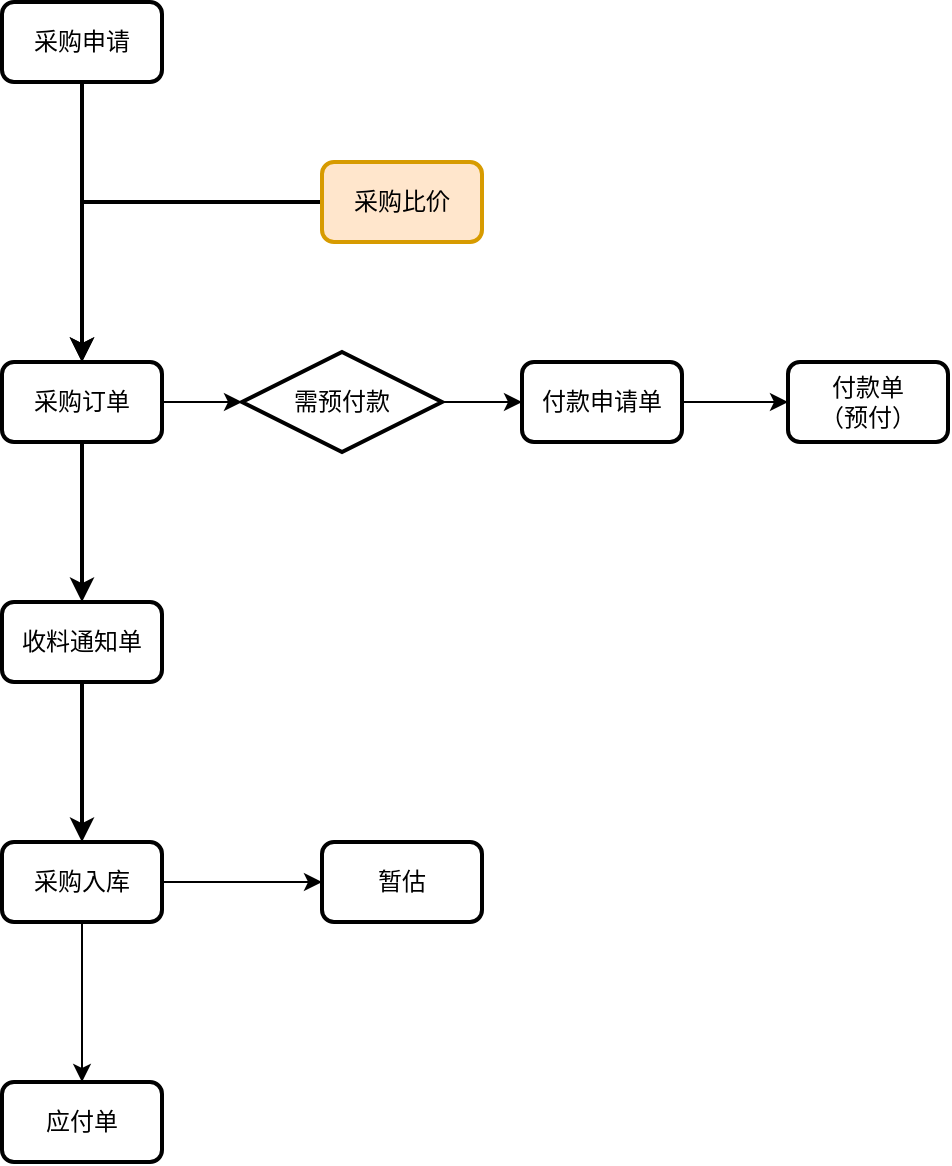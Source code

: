 <mxfile version="11.0.8" type="github"><diagram id="9SU7SMe0II45xcZdjwld" name="采购流程"><mxGraphModel dx="942" dy="568" grid="1" gridSize="10" guides="1" tooltips="1" connect="1" arrows="1" fold="1" page="1" pageScale="1" pageWidth="827" pageHeight="1169" math="0" shadow="0"><root><mxCell id="BnN1mJJpQ30uRBeghjIK-0"/><mxCell id="BnN1mJJpQ30uRBeghjIK-1" parent="BnN1mJJpQ30uRBeghjIK-0"/><mxCell id="BnN1mJJpQ30uRBeghjIK-2" value="" style="edgeStyle=orthogonalEdgeStyle;rounded=0;orthogonalLoop=1;jettySize=auto;html=1;entryX=0.5;entryY=0;entryDx=0;entryDy=0;strokeWidth=2;" parent="BnN1mJJpQ30uRBeghjIK-1" source="BnN1mJJpQ30uRBeghjIK-3" target="BnN1mJJpQ30uRBeghjIK-8" edge="1"><mxGeometry relative="1" as="geometry"/></mxCell><mxCell id="BnN1mJJpQ30uRBeghjIK-3" value="采购申请" style="rounded=1;whiteSpace=wrap;html=1;strokeWidth=2;" parent="BnN1mJJpQ30uRBeghjIK-1" vertex="1"><mxGeometry x="80" y="50" width="80" height="40" as="geometry"/></mxCell><mxCell id="BnN1mJJpQ30uRBeghjIK-4" value="" style="edgeStyle=orthogonalEdgeStyle;rounded=0;orthogonalLoop=1;jettySize=auto;html=1;entryX=0.5;entryY=0;entryDx=0;entryDy=0;strokeWidth=2;" parent="BnN1mJJpQ30uRBeghjIK-1" source="BnN1mJJpQ30uRBeghjIK-5" target="BnN1mJJpQ30uRBeghjIK-8" edge="1"><mxGeometry relative="1" as="geometry"><mxPoint x="180" y="220" as="targetPoint"/></mxGeometry></mxCell><mxCell id="BnN1mJJpQ30uRBeghjIK-5" value="采购比价" style="rounded=1;whiteSpace=wrap;html=1;fillColor=#ffe6cc;strokeColor=#d79b00;strokeWidth=2;" parent="BnN1mJJpQ30uRBeghjIK-1" vertex="1"><mxGeometry x="240" y="130" width="80" height="40" as="geometry"/></mxCell><mxCell id="BnN1mJJpQ30uRBeghjIK-6" value="" style="edgeStyle=orthogonalEdgeStyle;rounded=0;orthogonalLoop=1;jettySize=auto;html=1;strokeWidth=2;" parent="BnN1mJJpQ30uRBeghjIK-1" source="BnN1mJJpQ30uRBeghjIK-8" target="BnN1mJJpQ30uRBeghjIK-11" edge="1"><mxGeometry relative="1" as="geometry"/></mxCell><mxCell id="0haTtR9CxxCICoLuwd5T-14" value="" style="edgeStyle=orthogonalEdgeStyle;rounded=0;orthogonalLoop=1;jettySize=auto;html=1;" edge="1" parent="BnN1mJJpQ30uRBeghjIK-1" source="BnN1mJJpQ30uRBeghjIK-8" target="0haTtR9CxxCICoLuwd5T-10"><mxGeometry relative="1" as="geometry"/></mxCell><mxCell id="BnN1mJJpQ30uRBeghjIK-8" value="采购订单" style="rounded=1;whiteSpace=wrap;html=1;strokeWidth=2;" parent="BnN1mJJpQ30uRBeghjIK-1" vertex="1"><mxGeometry x="80" y="230" width="80" height="40" as="geometry"/></mxCell><mxCell id="0haTtR9CxxCICoLuwd5T-7" value="" style="edgeStyle=orthogonalEdgeStyle;rounded=0;orthogonalLoop=1;jettySize=auto;html=1;" edge="1" parent="BnN1mJJpQ30uRBeghjIK-1" source="BnN1mJJpQ30uRBeghjIK-9" target="0haTtR9CxxCICoLuwd5T-6"><mxGeometry relative="1" as="geometry"/></mxCell><mxCell id="BnN1mJJpQ30uRBeghjIK-9" value="付款申请单" style="rounded=1;whiteSpace=wrap;html=1;strokeWidth=2;" parent="BnN1mJJpQ30uRBeghjIK-1" vertex="1"><mxGeometry x="340" y="230" width="80" height="40" as="geometry"/></mxCell><mxCell id="0haTtR9CxxCICoLuwd5T-6" value="付款单&lt;br&gt;（预付）" style="rounded=1;whiteSpace=wrap;html=1;strokeWidth=2;" vertex="1" parent="BnN1mJJpQ30uRBeghjIK-1"><mxGeometry x="473" y="230" width="80" height="40" as="geometry"/></mxCell><mxCell id="BnN1mJJpQ30uRBeghjIK-10" value="" style="edgeStyle=orthogonalEdgeStyle;rounded=0;orthogonalLoop=1;jettySize=auto;html=1;strokeWidth=2;" parent="BnN1mJJpQ30uRBeghjIK-1" source="BnN1mJJpQ30uRBeghjIK-11" target="BnN1mJJpQ30uRBeghjIK-12" edge="1"><mxGeometry relative="1" as="geometry"/></mxCell><mxCell id="BnN1mJJpQ30uRBeghjIK-11" value="收料通知单" style="rounded=1;whiteSpace=wrap;html=1;strokeWidth=2;" parent="BnN1mJJpQ30uRBeghjIK-1" vertex="1"><mxGeometry x="80" y="350" width="80" height="40" as="geometry"/></mxCell><mxCell id="0haTtR9CxxCICoLuwd5T-13" value="" style="edgeStyle=orthogonalEdgeStyle;rounded=0;orthogonalLoop=1;jettySize=auto;html=1;" edge="1" parent="BnN1mJJpQ30uRBeghjIK-1" source="BnN1mJJpQ30uRBeghjIK-12" target="0haTtR9CxxCICoLuwd5T-12"><mxGeometry relative="1" as="geometry"/></mxCell><mxCell id="0haTtR9CxxCICoLuwd5T-19" value="" style="edgeStyle=orthogonalEdgeStyle;rounded=0;orthogonalLoop=1;jettySize=auto;html=1;" edge="1" parent="BnN1mJJpQ30uRBeghjIK-1" source="BnN1mJJpQ30uRBeghjIK-12" target="0haTtR9CxxCICoLuwd5T-18"><mxGeometry relative="1" as="geometry"/></mxCell><mxCell id="BnN1mJJpQ30uRBeghjIK-12" value="采购入库&lt;br&gt;" style="rounded=1;whiteSpace=wrap;html=1;strokeWidth=2;" parent="BnN1mJJpQ30uRBeghjIK-1" vertex="1"><mxGeometry x="80" y="470" width="80" height="40" as="geometry"/></mxCell><mxCell id="0haTtR9CxxCICoLuwd5T-18" value="暂估" style="rounded=1;whiteSpace=wrap;html=1;strokeWidth=2;" vertex="1" parent="BnN1mJJpQ30uRBeghjIK-1"><mxGeometry x="240" y="470" width="80" height="40" as="geometry"/></mxCell><mxCell id="0haTtR9CxxCICoLuwd5T-12" value="应付单" style="rounded=1;whiteSpace=wrap;html=1;strokeWidth=2;" vertex="1" parent="BnN1mJJpQ30uRBeghjIK-1"><mxGeometry x="80" y="590" width="80" height="40" as="geometry"/></mxCell><mxCell id="0haTtR9CxxCICoLuwd5T-15" value="" style="edgeStyle=orthogonalEdgeStyle;rounded=0;orthogonalLoop=1;jettySize=auto;html=1;" edge="1" parent="BnN1mJJpQ30uRBeghjIK-1" source="0haTtR9CxxCICoLuwd5T-10" target="BnN1mJJpQ30uRBeghjIK-9"><mxGeometry relative="1" as="geometry"/></mxCell><mxCell id="0haTtR9CxxCICoLuwd5T-10" value="需预付款" style="rhombus;whiteSpace=wrap;html=1;strokeWidth=2;" vertex="1" parent="BnN1mJJpQ30uRBeghjIK-1"><mxGeometry x="200" y="225" width="100" height="50" as="geometry"/></mxCell></root></mxGraphModel></diagram><diagram id="gsVilw-l15FhlHj9OvpG" name="采购申请单审批"><mxGraphModel dx="840" dy="436" grid="1" gridSize="10" guides="1" tooltips="1" connect="1" arrows="1" fold="1" page="1" pageScale="1" pageWidth="827" pageHeight="1169" math="0" shadow="0"><root><mxCell id="D7wvGLCFZTNOXHljMlzf-0"/><mxCell id="D7wvGLCFZTNOXHljMlzf-1" parent="D7wvGLCFZTNOXHljMlzf-0"/><mxCell id="D7wvGLCFZTNOXHljMlzf-3" value="" style="edgeStyle=orthogonalEdgeStyle;rounded=0;orthogonalLoop=1;jettySize=auto;html=1;entryX=0.5;entryY=0;entryDx=0;entryDy=0;strokeWidth=2;" edge="1" parent="D7wvGLCFZTNOXHljMlzf-1" source="D7wvGLCFZTNOXHljMlzf-4" target="D7wvGLCFZTNOXHljMlzf-9"><mxGeometry relative="1" as="geometry"/></mxCell><mxCell id="D7wvGLCFZTNOXHljMlzf-4" value="采购申请" style="rounded=1;whiteSpace=wrap;html=1;strokeWidth=2;" vertex="1" parent="D7wvGLCFZTNOXHljMlzf-1"><mxGeometry x="150" y="40" width="80" height="40" as="geometry"/></mxCell><mxCell id="D7wvGLCFZTNOXHljMlzf-5" value="" style="edgeStyle=orthogonalEdgeStyle;rounded=0;orthogonalLoop=1;jettySize=auto;html=1;entryX=0.5;entryY=0;entryDx=0;entryDy=0;strokeWidth=2;" edge="1" parent="D7wvGLCFZTNOXHljMlzf-1" source="D7wvGLCFZTNOXHljMlzf-6" target="D7wvGLCFZTNOXHljMlzf-9"><mxGeometry relative="1" as="geometry"><mxPoint x="250" y="210" as="targetPoint"/></mxGeometry></mxCell><mxCell id="D7wvGLCFZTNOXHljMlzf-6" value="采购比价" style="rounded=1;whiteSpace=wrap;html=1;fillColor=#ffe6cc;strokeColor=#d79b00;strokeWidth=2;" vertex="1" parent="D7wvGLCFZTNOXHljMlzf-1"><mxGeometry x="310" y="140" width="80" height="40" as="geometry"/></mxCell><mxCell id="D7wvGLCFZTNOXHljMlzf-7" value="" style="edgeStyle=orthogonalEdgeStyle;rounded=0;orthogonalLoop=1;jettySize=auto;html=1;strokeWidth=2;" edge="1" parent="D7wvGLCFZTNOXHljMlzf-1" source="D7wvGLCFZTNOXHljMlzf-9" target="D7wvGLCFZTNOXHljMlzf-12"><mxGeometry relative="1" as="geometry"/></mxCell><mxCell id="D7wvGLCFZTNOXHljMlzf-8" value="" style="edgeStyle=orthogonalEdgeStyle;rounded=0;orthogonalLoop=1;jettySize=auto;html=1;strokeWidth=2;" edge="1" parent="D7wvGLCFZTNOXHljMlzf-1" source="D7wvGLCFZTNOXHljMlzf-9" target="D7wvGLCFZTNOXHljMlzf-10"><mxGeometry relative="1" as="geometry"/></mxCell><mxCell id="D7wvGLCFZTNOXHljMlzf-9" value="采购订单" style="rounded=1;whiteSpace=wrap;html=1;strokeWidth=2;" vertex="1" parent="D7wvGLCFZTNOXHljMlzf-1"><mxGeometry x="150" y="220" width="80" height="40" as="geometry"/></mxCell><mxCell id="D7wvGLCFZTNOXHljMlzf-10" value="付款申请单" style="rounded=1;whiteSpace=wrap;html=1;strokeWidth=2;" vertex="1" parent="D7wvGLCFZTNOXHljMlzf-1"><mxGeometry x="310" y="220" width="80" height="40" as="geometry"/></mxCell><mxCell id="D7wvGLCFZTNOXHljMlzf-11" value="" style="edgeStyle=orthogonalEdgeStyle;rounded=0;orthogonalLoop=1;jettySize=auto;html=1;strokeWidth=2;" edge="1" parent="D7wvGLCFZTNOXHljMlzf-1" source="D7wvGLCFZTNOXHljMlzf-12" target="D7wvGLCFZTNOXHljMlzf-13"><mxGeometry relative="1" as="geometry"/></mxCell><mxCell id="D7wvGLCFZTNOXHljMlzf-12" value="收料通知单" style="rounded=1;whiteSpace=wrap;html=1;strokeWidth=2;" vertex="1" parent="D7wvGLCFZTNOXHljMlzf-1"><mxGeometry x="150" y="340" width="80" height="40" as="geometry"/></mxCell><mxCell id="D7wvGLCFZTNOXHljMlzf-13" value="采购入库&lt;br&gt;" style="rounded=1;whiteSpace=wrap;html=1;strokeWidth=2;" vertex="1" parent="D7wvGLCFZTNOXHljMlzf-1"><mxGeometry x="150" y="460" width="80" height="40" as="geometry"/></mxCell></root></mxGraphModel></diagram><diagram id="ffYdJT-XFeB85Uy6v92Y" name="采购订单审批"><mxGraphModel dx="988" dy="1682" grid="1" gridSize="10" guides="1" tooltips="1" connect="1" arrows="1" fold="1" page="1" pageScale="1" pageWidth="827" pageHeight="1169" math="0" shadow="0"><root><mxCell id="0"/><mxCell id="1" parent="0"/><mxCell id="v7qbSXmd2wotJv9jxuf7-5" style="edgeStyle=orthogonalEdgeStyle;rounded=0;orthogonalLoop=1;jettySize=auto;html=1;exitX=0.5;exitY=1;exitDx=0;exitDy=0;entryX=0.5;entryY=0;entryDx=0;entryDy=0;strokeWidth=2;" parent="1" source="v7qbSXmd2wotJv9jxuf7-1" target="v7qbSXmd2wotJv9jxuf7-4" edge="1"><mxGeometry relative="1" as="geometry"/></mxCell><mxCell id="Iau8v4EFnwcn5ndCrO1W-4" value="生产一部" style="text;html=1;resizable=0;points=[];align=center;verticalAlign=middle;labelBackgroundColor=#ffffff;" parent="v7qbSXmd2wotJv9jxuf7-5" vertex="1" connectable="0"><mxGeometry x="0.375" y="3" relative="1" as="geometry"><mxPoint as="offset"/></mxGeometry></mxCell><mxCell id="Iau8v4EFnwcn5ndCrO1W-3" style="edgeStyle=orthogonalEdgeStyle;rounded=0;orthogonalLoop=1;jettySize=auto;html=1;exitX=0.5;exitY=1;exitDx=0;exitDy=0;strokeWidth=2;" parent="1" source="v7qbSXmd2wotJv9jxuf7-1" target="Iau8v4EFnwcn5ndCrO1W-1" edge="1"><mxGeometry relative="1" as="geometry"><Array as="points"><mxPoint x="280" y="-930"/><mxPoint x="440" y="-930"/></Array></mxGeometry></mxCell><mxCell id="Iau8v4EFnwcn5ndCrO1W-5" value="生产二部" style="text;html=1;resizable=0;points=[];align=center;verticalAlign=middle;labelBackgroundColor=#ffffff;" parent="Iau8v4EFnwcn5ndCrO1W-3" vertex="1" connectable="0"><mxGeometry x="0.008" y="-3" relative="1" as="geometry"><mxPoint as="offset"/></mxGeometry></mxCell><mxCell id="ZMKHJREmC-DApjeurCwr-8" style="edgeStyle=orthogonalEdgeStyle;rounded=0;orthogonalLoop=1;jettySize=auto;html=1;exitX=0.5;exitY=1;exitDx=0;exitDy=0;strokeWidth=2;" edge="1" parent="1" source="v7qbSXmd2wotJv9jxuf7-1" target="ZMKHJREmC-DApjeurCwr-4"><mxGeometry relative="1" as="geometry"><Array as="points"><mxPoint x="280" y="-930"/><mxPoint x="120" y="-930"/></Array></mxGeometry></mxCell><mxCell id="ZMKHJREmC-DApjeurCwr-9" value="行政部" style="text;html=1;resizable=0;points=[];align=center;verticalAlign=middle;labelBackgroundColor=#ffffff;" vertex="1" connectable="0" parent="ZMKHJREmC-DApjeurCwr-8"><mxGeometry x="0.058" relative="1" as="geometry"><mxPoint as="offset"/></mxGeometry></mxCell><mxCell id="v7qbSXmd2wotJv9jxuf7-1" value="采购订单" style="rounded=1;whiteSpace=wrap;html=1;strokeWidth=2;" parent="1" vertex="1"><mxGeometry x="240" y="-1000" width="80" height="40" as="geometry"/></mxCell><mxCell id="v7qbSXmd2wotJv9jxuf7-7" value="" style="edgeStyle=orthogonalEdgeStyle;rounded=0;orthogonalLoop=1;jettySize=auto;html=1;strokeWidth=2;" parent="1" source="v7qbSXmd2wotJv9jxuf7-4" target="v7qbSXmd2wotJv9jxuf7-6" edge="1"><mxGeometry relative="1" as="geometry"/></mxCell><mxCell id="v7qbSXmd2wotJv9jxuf7-4" value="采购总监" style="rounded=0;whiteSpace=wrap;html=1;strokeWidth=2;" parent="1" vertex="1"><mxGeometry x="240" y="-880" width="80" height="40" as="geometry"/></mxCell><mxCell id="ZMKHJREmC-DApjeurCwr-7" style="edgeStyle=orthogonalEdgeStyle;rounded=0;orthogonalLoop=1;jettySize=auto;html=1;exitX=1;exitY=0.5;exitDx=0;exitDy=0;entryX=0;entryY=0.5;entryDx=0;entryDy=0;strokeWidth=2;" edge="1" parent="1" source="ZMKHJREmC-DApjeurCwr-4" target="v7qbSXmd2wotJv9jxuf7-4"><mxGeometry relative="1" as="geometry"/></mxCell><mxCell id="ZMKHJREmC-DApjeurCwr-4" value="行政人力资源总监" style="rounded=0;whiteSpace=wrap;html=1;strokeWidth=2;" vertex="1" parent="1"><mxGeometry x="80" y="-880" width="80" height="40" as="geometry"/></mxCell><mxCell id="ZMKHJREmC-DApjeurCwr-6" style="edgeStyle=orthogonalEdgeStyle;rounded=0;orthogonalLoop=1;jettySize=auto;html=1;exitX=0;exitY=0.5;exitDx=0;exitDy=0;entryX=1;entryY=0.5;entryDx=0;entryDy=0;strokeWidth=2;" edge="1" parent="1" source="Iau8v4EFnwcn5ndCrO1W-1" target="v7qbSXmd2wotJv9jxuf7-4"><mxGeometry relative="1" as="geometry"/></mxCell><mxCell id="Iau8v4EFnwcn5ndCrO1W-1" value="合伙人" style="rounded=0;whiteSpace=wrap;html=1;strokeWidth=2;" parent="1" vertex="1"><mxGeometry x="400" y="-880" width="80" height="40" as="geometry"/></mxCell><mxCell id="v7qbSXmd2wotJv9jxuf7-9" value="" style="edgeStyle=orthogonalEdgeStyle;rounded=0;orthogonalLoop=1;jettySize=auto;html=1;strokeWidth=2;" parent="1" source="v7qbSXmd2wotJv9jxuf7-6" target="v7qbSXmd2wotJv9jxuf7-8" edge="1"><mxGeometry relative="1" as="geometry"/></mxCell><mxCell id="v7qbSXmd2wotJv9jxuf7-6" value="副总裁" style="rounded=0;whiteSpace=wrap;html=1;strokeWidth=2;" parent="1" vertex="1"><mxGeometry x="240" y="-800" width="80" height="40" as="geometry"/></mxCell><mxCell id="Iau8v4EFnwcn5ndCrO1W-7" value="" style="edgeStyle=orthogonalEdgeStyle;rounded=0;orthogonalLoop=1;jettySize=auto;html=1;strokeWidth=2;" parent="1" source="v7qbSXmd2wotJv9jxuf7-8" target="Iau8v4EFnwcn5ndCrO1W-6" edge="1"><mxGeometry relative="1" as="geometry"/></mxCell><mxCell id="v7qbSXmd2wotJv9jxuf7-8" value="总裁" style="rounded=0;whiteSpace=wrap;html=1;strokeWidth=2;" parent="1" vertex="1"><mxGeometry x="240" y="-720" width="80" height="40" as="geometry"/></mxCell><mxCell id="Iau8v4EFnwcn5ndCrO1W-9" value="" style="edgeStyle=orthogonalEdgeStyle;rounded=0;orthogonalLoop=1;jettySize=auto;html=1;strokeWidth=2;" parent="1" source="Iau8v4EFnwcn5ndCrO1W-6" target="Iau8v4EFnwcn5ndCrO1W-8" edge="1"><mxGeometry relative="1" as="geometry"/></mxCell><mxCell id="Iau8v4EFnwcn5ndCrO1W-14" value="原材料&lt;br&gt;" style="text;html=1;resizable=0;points=[];align=center;verticalAlign=middle;labelBackgroundColor=#ffffff;" parent="Iau8v4EFnwcn5ndCrO1W-9" vertex="1" connectable="0"><mxGeometry x="-0.05" y="-2" relative="1" as="geometry"><mxPoint as="offset"/></mxGeometry></mxCell><mxCell id="Iau8v4EFnwcn5ndCrO1W-12" style="edgeStyle=orthogonalEdgeStyle;rounded=0;orthogonalLoop=1;jettySize=auto;html=1;exitX=1;exitY=0.5;exitDx=0;exitDy=0;entryX=0.5;entryY=0;entryDx=0;entryDy=0;strokeWidth=2;" parent="1" source="Iau8v4EFnwcn5ndCrO1W-6" target="Iau8v4EFnwcn5ndCrO1W-10" edge="1"><mxGeometry relative="1" as="geometry"/></mxCell><mxCell id="Iau8v4EFnwcn5ndCrO1W-13" value="固定资产" style="text;html=1;resizable=0;points=[];align=center;verticalAlign=middle;labelBackgroundColor=#ffffff;" parent="Iau8v4EFnwcn5ndCrO1W-12" vertex="1" connectable="0"><mxGeometry x="-0.044" y="-4" relative="1" as="geometry"><mxPoint x="-26" y="-14" as="offset"/></mxGeometry></mxCell><mxCell id="Iau8v4EFnwcn5ndCrO1W-6" value="总裁" style="rounded=0;whiteSpace=wrap;html=1;strokeWidth=2;" parent="1" vertex="1"><mxGeometry x="240" y="-640" width="80" height="40" as="geometry"/></mxCell><mxCell id="ZMKHJREmC-DApjeurCwr-2" style="edgeStyle=orthogonalEdgeStyle;rounded=0;orthogonalLoop=1;jettySize=auto;html=1;exitX=0.5;exitY=1;exitDx=0;exitDy=0;strokeWidth=2;" edge="1" parent="1" source="Iau8v4EFnwcn5ndCrO1W-8" target="ZMKHJREmC-DApjeurCwr-1"><mxGeometry relative="1" as="geometry"/></mxCell><mxCell id="Iau8v4EFnwcn5ndCrO1W-8" value="副董事长" style="rounded=0;whiteSpace=wrap;html=1;strokeWidth=2;" parent="1" vertex="1"><mxGeometry x="240" y="-550" width="80" height="40" as="geometry"/></mxCell><mxCell id="ZMKHJREmC-DApjeurCwr-3" style="edgeStyle=orthogonalEdgeStyle;rounded=0;orthogonalLoop=1;jettySize=auto;html=1;exitX=0.5;exitY=1;exitDx=0;exitDy=0;entryX=0.5;entryY=0;entryDx=0;entryDy=0;strokeWidth=2;" edge="1" parent="1" source="Iau8v4EFnwcn5ndCrO1W-10" target="ZMKHJREmC-DApjeurCwr-1"><mxGeometry relative="1" as="geometry"><Array as="points"><mxPoint x="440" y="-490"/><mxPoint x="280" y="-490"/></Array></mxGeometry></mxCell><mxCell id="Iau8v4EFnwcn5ndCrO1W-10" value="董事长" style="rounded=0;whiteSpace=wrap;html=1;strokeWidth=2;" parent="1" vertex="1"><mxGeometry x="400" y="-585" width="80" height="40" as="geometry"/></mxCell><mxCell id="ZMKHJREmC-DApjeurCwr-1" value="结束" style="rounded=1;whiteSpace=wrap;html=1;strokeWidth=2;" vertex="1" parent="1"><mxGeometry x="240" y="-460" width="80" height="40" as="geometry"/></mxCell></root></mxGraphModel></diagram><diagram id="l3NbBX_9Aa1ji-9eKBTD" name="付款申请单审批"><mxGraphModel dx="840" dy="436" grid="1" gridSize="10" guides="1" tooltips="1" connect="1" arrows="1" fold="1" page="1" pageScale="1" pageWidth="827" pageHeight="1169" math="0" shadow="0"><root><mxCell id="VZKzZNm1mbXVi48BrkCo-0"/><mxCell id="VZKzZNm1mbXVi48BrkCo-1" parent="VZKzZNm1mbXVi48BrkCo-0"/><mxCell id="T1LHd6Vr9W4G2yKzCajz-0" style="edgeStyle=orthogonalEdgeStyle;rounded=0;orthogonalLoop=1;jettySize=auto;html=1;exitX=0.5;exitY=1;exitDx=0;exitDy=0;strokeWidth=2;" edge="1" parent="VZKzZNm1mbXVi48BrkCo-1" source="T1LHd6Vr9W4G2yKzCajz-1" target="T1LHd6Vr9W4G2yKzCajz-5"><mxGeometry relative="1" as="geometry"/></mxCell><mxCell id="T1LHd6Vr9W4G2yKzCajz-1" value="付款申请单" style="rounded=1;whiteSpace=wrap;html=1;strokeWidth=2;" vertex="1" parent="VZKzZNm1mbXVi48BrkCo-1"><mxGeometry x="100" y="40" width="90" height="40" as="geometry"/></mxCell><mxCell id="T1LHd6Vr9W4G2yKzCajz-2" value="" style="edgeStyle=orthogonalEdgeStyle;rounded=0;orthogonalLoop=1;jettySize=auto;html=1;exitX=1;exitY=0.5;exitDx=0;exitDy=0;strokeWidth=2;" edge="1" parent="VZKzZNm1mbXVi48BrkCo-1" source="T1LHd6Vr9W4G2yKzCajz-5" target="T1LHd6Vr9W4G2yKzCajz-7"><mxGeometry relative="1" as="geometry"/></mxCell><mxCell id="T1LHd6Vr9W4G2yKzCajz-3" value="合伙人" style="text;html=1;resizable=0;points=[];align=center;verticalAlign=middle;labelBackgroundColor=#ffffff;" vertex="1" connectable="0" parent="T1LHd6Vr9W4G2yKzCajz-2"><mxGeometry x="0.046" relative="1" as="geometry"><mxPoint as="offset"/></mxGeometry></mxCell><mxCell id="T1LHd6Vr9W4G2yKzCajz-4" style="edgeStyle=orthogonalEdgeStyle;rounded=0;orthogonalLoop=1;jettySize=auto;html=1;entryX=0.5;entryY=0;entryDx=0;entryDy=0;strokeWidth=2;" edge="1" parent="VZKzZNm1mbXVi48BrkCo-1" source="T1LHd6Vr9W4G2yKzCajz-5" target="T1LHd6Vr9W4G2yKzCajz-9"><mxGeometry relative="1" as="geometry"/></mxCell><mxCell id="T1LHd6Vr9W4G2yKzCajz-5" value="采购总监" style="rounded=0;whiteSpace=wrap;html=1;strokeWidth=2;" vertex="1" parent="VZKzZNm1mbXVi48BrkCo-1"><mxGeometry x="100" y="120" width="90" height="40" as="geometry"/></mxCell><mxCell id="T1LHd6Vr9W4G2yKzCajz-6" value="" style="edgeStyle=orthogonalEdgeStyle;rounded=0;orthogonalLoop=1;jettySize=auto;html=1;entryX=1;entryY=0.5;entryDx=0;entryDy=0;strokeWidth=2;" edge="1" parent="VZKzZNm1mbXVi48BrkCo-1" source="T1LHd6Vr9W4G2yKzCajz-7" target="T1LHd6Vr9W4G2yKzCajz-9"><mxGeometry relative="1" as="geometry"/></mxCell><mxCell id="T1LHd6Vr9W4G2yKzCajz-7" value="合伙人&lt;br&gt;" style="rounded=0;whiteSpace=wrap;html=1;strokeWidth=2;" vertex="1" parent="VZKzZNm1mbXVi48BrkCo-1"><mxGeometry x="190" y="200" width="90" height="40" as="geometry"/></mxCell><mxCell id="T1LHd6Vr9W4G2yKzCajz-8" value="" style="edgeStyle=orthogonalEdgeStyle;rounded=0;orthogonalLoop=1;jettySize=auto;html=1;strokeWidth=2;" edge="1" parent="VZKzZNm1mbXVi48BrkCo-1" source="T1LHd6Vr9W4G2yKzCajz-9" target="T1LHd6Vr9W4G2yKzCajz-11"><mxGeometry relative="1" as="geometry"/></mxCell><mxCell id="T1LHd6Vr9W4G2yKzCajz-9" value="制造管理中心&lt;br&gt;负责人&lt;br&gt;" style="rounded=0;whiteSpace=wrap;html=1;strokeWidth=2;" vertex="1" parent="VZKzZNm1mbXVi48BrkCo-1"><mxGeometry x="100" y="280" width="90" height="40" as="geometry"/></mxCell><mxCell id="T1LHd6Vr9W4G2yKzCajz-10" value="" style="edgeStyle=orthogonalEdgeStyle;rounded=0;orthogonalLoop=1;jettySize=auto;html=1;strokeWidth=2;" edge="1" parent="VZKzZNm1mbXVi48BrkCo-1" source="T1LHd6Vr9W4G2yKzCajz-11" target="T1LHd6Vr9W4G2yKzCajz-13"><mxGeometry relative="1" as="geometry"/></mxCell><mxCell id="T1LHd6Vr9W4G2yKzCajz-11" value="财务副总监" style="rounded=0;whiteSpace=wrap;html=1;strokeWidth=2;" vertex="1" parent="VZKzZNm1mbXVi48BrkCo-1"><mxGeometry x="100" y="360" width="90" height="40" as="geometry"/></mxCell><mxCell id="T1LHd6Vr9W4G2yKzCajz-12" value="" style="edgeStyle=orthogonalEdgeStyle;rounded=0;orthogonalLoop=1;jettySize=auto;html=1;strokeWidth=2;" edge="1" parent="VZKzZNm1mbXVi48BrkCo-1" source="T1LHd6Vr9W4G2yKzCajz-13" target="T1LHd6Vr9W4G2yKzCajz-15"><mxGeometry relative="1" as="geometry"/></mxCell><mxCell id="T1LHd6Vr9W4G2yKzCajz-13" value="财务总监" style="rounded=0;whiteSpace=wrap;html=1;strokeWidth=2;" vertex="1" parent="VZKzZNm1mbXVi48BrkCo-1"><mxGeometry x="100" y="440" width="90" height="40" as="geometry"/></mxCell><mxCell id="T1LHd6Vr9W4G2yKzCajz-14" value="" style="edgeStyle=orthogonalEdgeStyle;rounded=0;orthogonalLoop=1;jettySize=auto;html=1;strokeWidth=2;" edge="1" parent="VZKzZNm1mbXVi48BrkCo-1" source="T1LHd6Vr9W4G2yKzCajz-15" target="T1LHd6Vr9W4G2yKzCajz-20"><mxGeometry relative="1" as="geometry"/></mxCell><mxCell id="T1LHd6Vr9W4G2yKzCajz-15" value="副总裁" style="rounded=0;whiteSpace=wrap;html=1;strokeWidth=2;" vertex="1" parent="VZKzZNm1mbXVi48BrkCo-1"><mxGeometry x="100" y="520" width="90" height="40" as="geometry"/></mxCell><mxCell id="T1LHd6Vr9W4G2yKzCajz-16" value="" style="edgeStyle=orthogonalEdgeStyle;rounded=0;orthogonalLoop=1;jettySize=auto;html=1;strokeWidth=2;" edge="1" parent="VZKzZNm1mbXVi48BrkCo-1" source="T1LHd6Vr9W4G2yKzCajz-20" target="T1LHd6Vr9W4G2yKzCajz-22"><mxGeometry relative="1" as="geometry"/></mxCell><mxCell id="T1LHd6Vr9W4G2yKzCajz-17" value="生产采购" style="text;html=1;resizable=0;points=[];align=center;verticalAlign=middle;labelBackgroundColor=#ffffff;" vertex="1" connectable="0" parent="T1LHd6Vr9W4G2yKzCajz-16"><mxGeometry x="0.05" y="1" relative="1" as="geometry"><mxPoint as="offset"/></mxGeometry></mxCell><mxCell id="T1LHd6Vr9W4G2yKzCajz-18" value="" style="edgeStyle=orthogonalEdgeStyle;rounded=0;orthogonalLoop=1;jettySize=auto;html=1;strokeWidth=2;" edge="1" parent="VZKzZNm1mbXVi48BrkCo-1" source="T1LHd6Vr9W4G2yKzCajz-20" target="T1LHd6Vr9W4G2yKzCajz-21"><mxGeometry relative="1" as="geometry"/></mxCell><mxCell id="T1LHd6Vr9W4G2yKzCajz-19" value="资产性采购" style="text;html=1;resizable=0;points=[];align=center;verticalAlign=middle;labelBackgroundColor=#ffffff;" vertex="1" connectable="0" parent="T1LHd6Vr9W4G2yKzCajz-18"><mxGeometry x="-0.236" relative="1" as="geometry"><mxPoint as="offset"/></mxGeometry></mxCell><mxCell id="T1LHd6Vr9W4G2yKzCajz-20" value="总裁" style="rounded=0;whiteSpace=wrap;html=1;strokeWidth=2;" vertex="1" parent="VZKzZNm1mbXVi48BrkCo-1"><mxGeometry x="100" y="600" width="90" height="40" as="geometry"/></mxCell><mxCell id="T1LHd6Vr9W4G2yKzCajz-26" style="edgeStyle=orthogonalEdgeStyle;rounded=0;orthogonalLoop=1;jettySize=auto;html=1;exitX=0.5;exitY=1;exitDx=0;exitDy=0;entryX=0.5;entryY=0;entryDx=0;entryDy=0;strokeWidth=2;" edge="1" parent="VZKzZNm1mbXVi48BrkCo-1" source="T1LHd6Vr9W4G2yKzCajz-21" target="T1LHd6Vr9W4G2yKzCajz-24"><mxGeometry relative="1" as="geometry"/></mxCell><mxCell id="T1LHd6Vr9W4G2yKzCajz-21" value="董事长" style="rounded=0;whiteSpace=wrap;html=1;strokeWidth=2;" vertex="1" parent="VZKzZNm1mbXVi48BrkCo-1"><mxGeometry x="250" y="715" width="90" height="40" as="geometry"/></mxCell><mxCell id="T1LHd6Vr9W4G2yKzCajz-25" style="edgeStyle=orthogonalEdgeStyle;rounded=0;orthogonalLoop=1;jettySize=auto;html=1;exitX=0.5;exitY=1;exitDx=0;exitDy=0;strokeWidth=2;" edge="1" parent="VZKzZNm1mbXVi48BrkCo-1" source="T1LHd6Vr9W4G2yKzCajz-22" target="T1LHd6Vr9W4G2yKzCajz-24"><mxGeometry relative="1" as="geometry"/></mxCell><mxCell id="T1LHd6Vr9W4G2yKzCajz-22" value="&lt;span&gt;副董事长&lt;/span&gt;" style="rounded=0;whiteSpace=wrap;html=1;strokeWidth=2;" vertex="1" parent="VZKzZNm1mbXVi48BrkCo-1"><mxGeometry x="100" y="715" width="90" height="40" as="geometry"/></mxCell><mxCell id="T1LHd6Vr9W4G2yKzCajz-24" value="结束" style="rounded=1;whiteSpace=wrap;html=1;strokeWidth=2;" vertex="1" parent="VZKzZNm1mbXVi48BrkCo-1"><mxGeometry x="100" y="820" width="90" height="40" as="geometry"/></mxCell></root></mxGraphModel></diagram></mxfile>